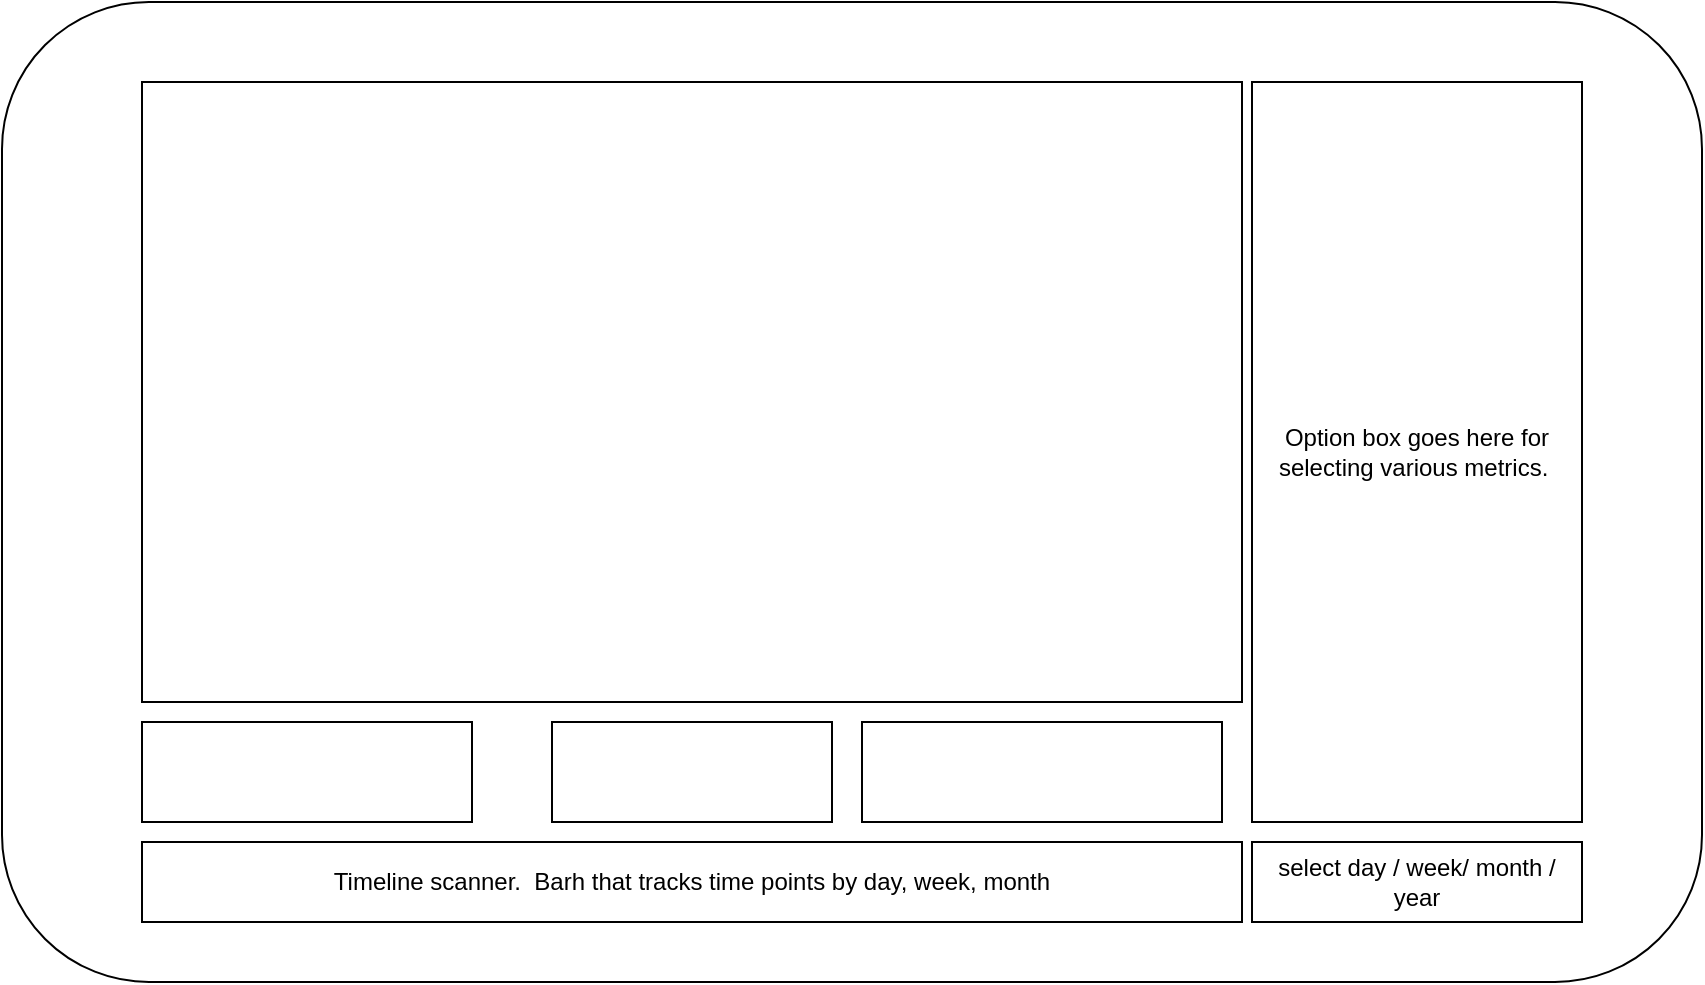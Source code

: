 <mxfile>
    <diagram id="mMrk4EEgQ4HNwiq-Zprm" name="Page-1">
        <mxGraphModel dx="1381" dy="1879" grid="1" gridSize="10" guides="1" tooltips="1" connect="1" arrows="1" fold="1" page="1" pageScale="1" pageWidth="850" pageHeight="1100" math="0" shadow="0">
            <root>
                <mxCell id="0"/>
                <mxCell id="1" parent="0"/>
                <mxCell id="2" value="" style="rounded=1;whiteSpace=wrap;html=1;" parent="1" vertex="1">
                    <mxGeometry x="100" y="-350" width="850" height="490" as="geometry"/>
                </mxCell>
                <mxCell id="3" value="Timeline scanner.&amp;nbsp; Barh that tracks time points by day, week, month" style="rounded=0;whiteSpace=wrap;html=1;" parent="1" vertex="1">
                    <mxGeometry x="170" y="70" width="550" height="40" as="geometry"/>
                </mxCell>
                <mxCell id="5" value="" style="rounded=0;whiteSpace=wrap;html=1;" parent="1" vertex="1">
                    <mxGeometry x="375" y="10" width="140" height="50" as="geometry"/>
                </mxCell>
                <mxCell id="6" value="" style="rounded=0;whiteSpace=wrap;html=1;" parent="1" vertex="1">
                    <mxGeometry x="170" y="10" width="165" height="50" as="geometry"/>
                </mxCell>
                <mxCell id="7" value="" style="rounded=0;whiteSpace=wrap;html=1;" parent="1" vertex="1">
                    <mxGeometry x="170" y="-310" width="550" height="310" as="geometry"/>
                </mxCell>
                <mxCell id="8" value="" style="rounded=0;whiteSpace=wrap;html=1;" parent="1" vertex="1">
                    <mxGeometry x="530" y="10" width="180" height="50" as="geometry"/>
                </mxCell>
                <mxCell id="9" value="Option box goes here for selecting various metrics.&amp;nbsp;" style="rounded=0;whiteSpace=wrap;html=1;" parent="1" vertex="1">
                    <mxGeometry x="725" y="-310" width="165" height="370" as="geometry"/>
                </mxCell>
                <mxCell id="10" value="select day / week/ month / year" style="rounded=0;whiteSpace=wrap;html=1;" vertex="1" parent="1">
                    <mxGeometry x="725" y="70" width="165" height="40" as="geometry"/>
                </mxCell>
            </root>
        </mxGraphModel>
    </diagram>
</mxfile>